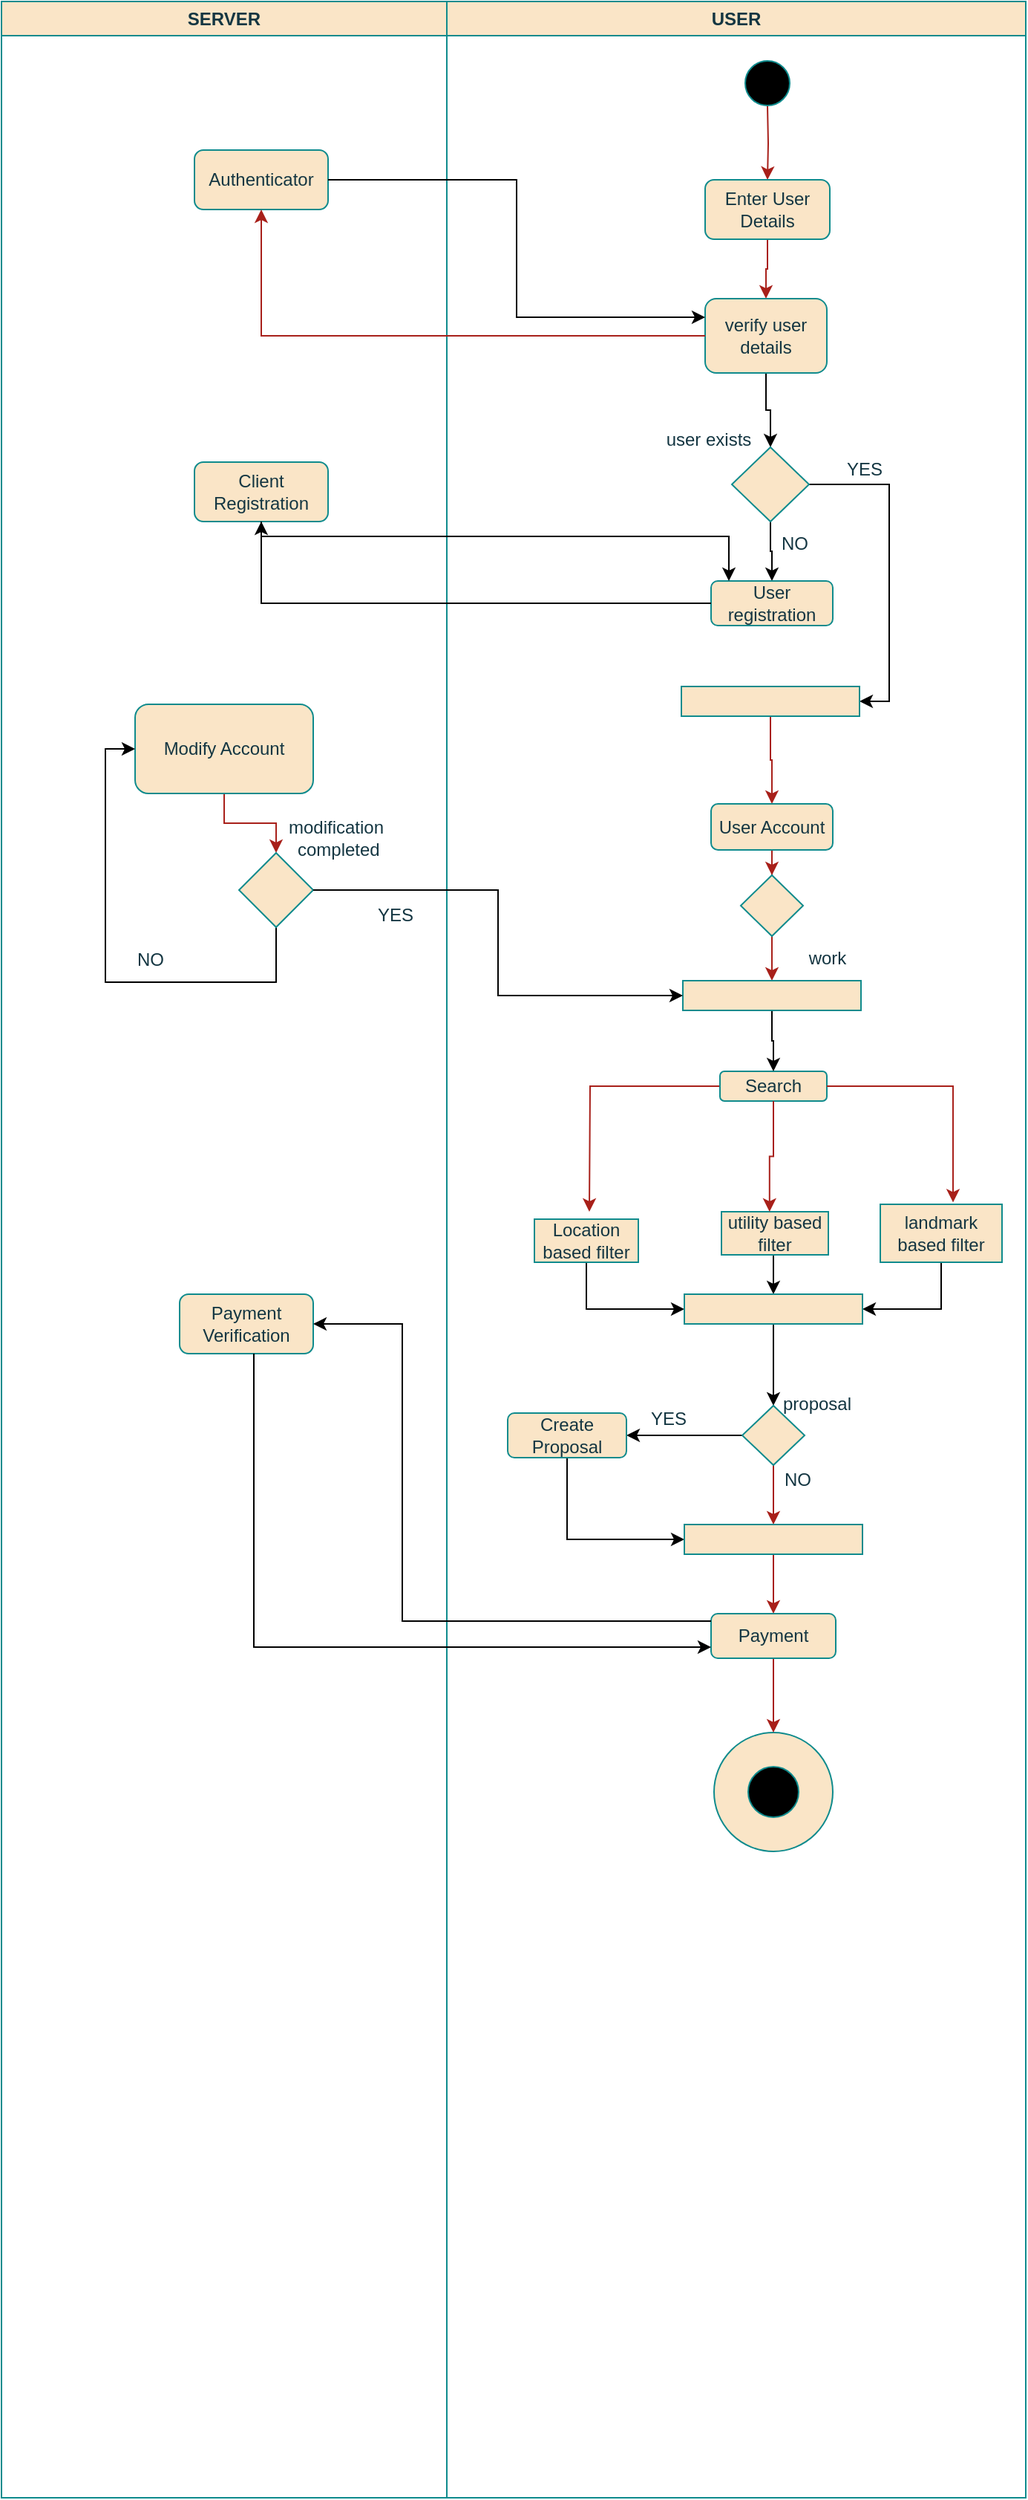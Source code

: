 <mxfile version="24.0.0" type="github">
  <diagram id="prtHgNgQTEPvFCAcTncT" name="Page-1">
    <mxGraphModel dx="2580" dy="1210" grid="1" gridSize="10" guides="1" tooltips="1" connect="1" arrows="1" fold="1" page="1" pageScale="1" pageWidth="827" pageHeight="1169" math="0" shadow="0">
      <root>
        <mxCell id="0" />
        <mxCell id="1" parent="0" />
        <mxCell id="Ph-Yry3BAkA_j3NdTSEP-2" value="USER" style="swimlane;whiteSpace=wrap;html=1;labelBackgroundColor=none;fillColor=#FAE5C7;strokeColor=#0F8B8D;fontColor=#143642;" vertex="1" parent="1">
          <mxGeometry x="370" y="120" width="390" height="1680" as="geometry" />
        </mxCell>
        <mxCell id="Ph-Yry3BAkA_j3NdTSEP-81" value="" style="ellipse;whiteSpace=wrap;html=1;strokeColor=#0F8B8D;align=center;verticalAlign=middle;fontFamily=Helvetica;fontSize=12;fontColor=#143642;fillColor=#FAE5C7;labelBackgroundColor=none;" vertex="1" parent="Ph-Yry3BAkA_j3NdTSEP-2">
          <mxGeometry x="180" y="1165" width="80" height="80" as="geometry" />
        </mxCell>
        <mxCell id="Ph-Yry3BAkA_j3NdTSEP-7" style="edgeStyle=orthogonalEdgeStyle;rounded=0;orthogonalLoop=1;jettySize=auto;html=1;entryX=0.5;entryY=0;entryDx=0;entryDy=0;fontFamily=Helvetica;fontSize=12;fontColor=default;labelBackgroundColor=none;strokeColor=#A8201A;" edge="1" parent="Ph-Yry3BAkA_j3NdTSEP-2" target="Ph-Yry3BAkA_j3NdTSEP-6">
          <mxGeometry relative="1" as="geometry">
            <mxPoint x="216" y="70" as="sourcePoint" />
          </mxGeometry>
        </mxCell>
        <mxCell id="Ph-Yry3BAkA_j3NdTSEP-5" value="" style="ellipse;whiteSpace=wrap;html=1;aspect=fixed;color:black;fillColor=#000000;labelBackgroundColor=none;strokeColor=#0F8B8D;fontColor=#143642;" vertex="1" parent="Ph-Yry3BAkA_j3NdTSEP-2">
          <mxGeometry x="201" y="40" width="30" height="30" as="geometry" />
        </mxCell>
        <mxCell id="Ph-Yry3BAkA_j3NdTSEP-9" style="edgeStyle=orthogonalEdgeStyle;rounded=0;orthogonalLoop=1;jettySize=auto;html=1;exitX=0.5;exitY=1;exitDx=0;exitDy=0;entryX=0.5;entryY=0;entryDx=0;entryDy=0;fontFamily=Helvetica;fontSize=12;fontColor=default;labelBackgroundColor=none;strokeColor=#A8201A;" edge="1" parent="Ph-Yry3BAkA_j3NdTSEP-2" source="Ph-Yry3BAkA_j3NdTSEP-6" target="Ph-Yry3BAkA_j3NdTSEP-8">
          <mxGeometry relative="1" as="geometry" />
        </mxCell>
        <mxCell id="Ph-Yry3BAkA_j3NdTSEP-6" value="Enter User Details" style="rounded=1;whiteSpace=wrap;html=1;strokeColor=#0F8B8D;align=center;verticalAlign=middle;fontFamily=Helvetica;fontSize=12;fontColor=#143642;fillColor=#FAE5C7;labelBackgroundColor=none;" vertex="1" parent="Ph-Yry3BAkA_j3NdTSEP-2">
          <mxGeometry x="174" y="120" width="84" height="40" as="geometry" />
        </mxCell>
        <mxCell id="Ph-Yry3BAkA_j3NdTSEP-85" style="edgeStyle=orthogonalEdgeStyle;rounded=0;orthogonalLoop=1;jettySize=auto;html=1;entryX=0.5;entryY=0;entryDx=0;entryDy=0;" edge="1" parent="Ph-Yry3BAkA_j3NdTSEP-2" source="Ph-Yry3BAkA_j3NdTSEP-8" target="Ph-Yry3BAkA_j3NdTSEP-13">
          <mxGeometry relative="1" as="geometry" />
        </mxCell>
        <mxCell id="Ph-Yry3BAkA_j3NdTSEP-8" value="verify user details" style="rounded=1;whiteSpace=wrap;html=1;strokeColor=#0F8B8D;align=center;verticalAlign=middle;fontFamily=Helvetica;fontSize=12;fontColor=#143642;fillColor=#FAE5C7;labelBackgroundColor=none;" vertex="1" parent="Ph-Yry3BAkA_j3NdTSEP-2">
          <mxGeometry x="174" y="200" width="82" height="50" as="geometry" />
        </mxCell>
        <mxCell id="Ph-Yry3BAkA_j3NdTSEP-99" style="edgeStyle=orthogonalEdgeStyle;rounded=0;orthogonalLoop=1;jettySize=auto;html=1;entryX=0.5;entryY=0;entryDx=0;entryDy=0;" edge="1" parent="Ph-Yry3BAkA_j3NdTSEP-2" source="Ph-Yry3BAkA_j3NdTSEP-13" target="Ph-Yry3BAkA_j3NdTSEP-16">
          <mxGeometry relative="1" as="geometry" />
        </mxCell>
        <mxCell id="Ph-Yry3BAkA_j3NdTSEP-101" style="edgeStyle=orthogonalEdgeStyle;rounded=0;orthogonalLoop=1;jettySize=auto;html=1;entryX=1;entryY=0.5;entryDx=0;entryDy=0;" edge="1" parent="Ph-Yry3BAkA_j3NdTSEP-2" source="Ph-Yry3BAkA_j3NdTSEP-13" target="Ph-Yry3BAkA_j3NdTSEP-21">
          <mxGeometry relative="1" as="geometry">
            <Array as="points">
              <mxPoint x="298" y="325" />
              <mxPoint x="298" y="471" />
            </Array>
          </mxGeometry>
        </mxCell>
        <mxCell id="Ph-Yry3BAkA_j3NdTSEP-13" value="" style="rhombus;whiteSpace=wrap;html=1;strokeColor=#0F8B8D;align=center;verticalAlign=middle;fontFamily=Helvetica;fontSize=12;fontColor=#143642;fillColor=#FAE5C7;labelBackgroundColor=none;" vertex="1" parent="Ph-Yry3BAkA_j3NdTSEP-2">
          <mxGeometry x="192" y="300" width="52" height="50" as="geometry" />
        </mxCell>
        <mxCell id="Ph-Yry3BAkA_j3NdTSEP-16" value="User registration" style="rounded=1;whiteSpace=wrap;html=1;strokeColor=#0F8B8D;align=center;verticalAlign=middle;fontFamily=Helvetica;fontSize=12;fontColor=#143642;fillColor=#FAE5C7;labelBackgroundColor=none;" vertex="1" parent="Ph-Yry3BAkA_j3NdTSEP-2">
          <mxGeometry x="178" y="390" width="82" height="30" as="geometry" />
        </mxCell>
        <mxCell id="Ph-Yry3BAkA_j3NdTSEP-28" style="edgeStyle=orthogonalEdgeStyle;rounded=0;orthogonalLoop=1;jettySize=auto;html=1;entryX=0.5;entryY=0;entryDx=0;entryDy=0;fontFamily=Helvetica;fontSize=12;fontColor=default;labelBackgroundColor=none;strokeColor=#A8201A;" edge="1" parent="Ph-Yry3BAkA_j3NdTSEP-2" source="Ph-Yry3BAkA_j3NdTSEP-21" target="Ph-Yry3BAkA_j3NdTSEP-27">
          <mxGeometry relative="1" as="geometry" />
        </mxCell>
        <mxCell id="Ph-Yry3BAkA_j3NdTSEP-21" value="" style="rounded=0;whiteSpace=wrap;html=1;strokeColor=#0F8B8D;align=center;verticalAlign=middle;fontFamily=Helvetica;fontSize=12;fontColor=#143642;fillColor=#FAE5C7;labelBackgroundColor=none;" vertex="1" parent="Ph-Yry3BAkA_j3NdTSEP-2">
          <mxGeometry x="158" y="461" width="120" height="20" as="geometry" />
        </mxCell>
        <mxCell id="Ph-Yry3BAkA_j3NdTSEP-24" value="&lt;div&gt;user exists&lt;/div&gt;" style="text;html=1;align=center;verticalAlign=middle;resizable=0;points=[];autosize=1;strokeColor=none;fillColor=none;fontFamily=Helvetica;fontSize=12;fontColor=#143642;labelBackgroundColor=none;" vertex="1" parent="Ph-Yry3BAkA_j3NdTSEP-2">
          <mxGeometry x="136" y="280" width="80" height="30" as="geometry" />
        </mxCell>
        <mxCell id="Ph-Yry3BAkA_j3NdTSEP-30" value="" style="edgeStyle=orthogonalEdgeStyle;rounded=0;orthogonalLoop=1;jettySize=auto;html=1;fontFamily=Helvetica;fontSize=12;fontColor=default;entryX=0.5;entryY=0;entryDx=0;entryDy=0;labelBackgroundColor=none;strokeColor=#A8201A;" edge="1" parent="Ph-Yry3BAkA_j3NdTSEP-2" source="Ph-Yry3BAkA_j3NdTSEP-27" target="Ph-Yry3BAkA_j3NdTSEP-31">
          <mxGeometry relative="1" as="geometry">
            <mxPoint x="218" y="641" as="targetPoint" />
          </mxGeometry>
        </mxCell>
        <mxCell id="Ph-Yry3BAkA_j3NdTSEP-27" value="User Account" style="rounded=1;whiteSpace=wrap;html=1;strokeColor=#0F8B8D;align=center;verticalAlign=middle;fontFamily=Helvetica;fontSize=12;fontColor=#143642;fillColor=#FAE5C7;labelBackgroundColor=none;" vertex="1" parent="Ph-Yry3BAkA_j3NdTSEP-2">
          <mxGeometry x="178" y="540" width="82" height="31" as="geometry" />
        </mxCell>
        <mxCell id="Ph-Yry3BAkA_j3NdTSEP-47" style="edgeStyle=orthogonalEdgeStyle;rounded=0;orthogonalLoop=1;jettySize=auto;html=1;entryX=0.5;entryY=0;entryDx=0;entryDy=0;fontFamily=Helvetica;fontSize=12;fontColor=default;labelBackgroundColor=none;strokeColor=#A8201A;" edge="1" parent="Ph-Yry3BAkA_j3NdTSEP-2" source="Ph-Yry3BAkA_j3NdTSEP-31" target="Ph-Yry3BAkA_j3NdTSEP-43">
          <mxGeometry relative="1" as="geometry" />
        </mxCell>
        <mxCell id="Ph-Yry3BAkA_j3NdTSEP-31" value="" style="rhombus;whiteSpace=wrap;html=1;strokeColor=#0F8B8D;align=center;verticalAlign=middle;fontFamily=Helvetica;fontSize=12;fontColor=#143642;fillColor=#FAE5C7;labelBackgroundColor=none;" vertex="1" parent="Ph-Yry3BAkA_j3NdTSEP-2">
          <mxGeometry x="198" y="588" width="42" height="41" as="geometry" />
        </mxCell>
        <mxCell id="Ph-Yry3BAkA_j3NdTSEP-32" value="work" style="text;html=1;align=center;verticalAlign=middle;resizable=0;points=[];autosize=1;strokeColor=none;fillColor=none;fontFamily=Helvetica;fontSize=12;fontColor=#143642;labelBackgroundColor=none;" vertex="1" parent="Ph-Yry3BAkA_j3NdTSEP-2">
          <mxGeometry x="231" y="629" width="50" height="30" as="geometry" />
        </mxCell>
        <mxCell id="Ph-Yry3BAkA_j3NdTSEP-25" value="NO" style="text;html=1;align=center;verticalAlign=middle;resizable=0;points=[];autosize=1;strokeColor=none;fillColor=none;fontFamily=Helvetica;fontSize=12;fontColor=#143642;labelBackgroundColor=none;" vertex="1" parent="Ph-Yry3BAkA_j3NdTSEP-2">
          <mxGeometry x="214" y="350" width="40" height="30" as="geometry" />
        </mxCell>
        <mxCell id="Ph-Yry3BAkA_j3NdTSEP-26" value="YES" style="text;html=1;align=center;verticalAlign=middle;resizable=0;points=[];autosize=1;strokeColor=none;fillColor=none;fontFamily=Helvetica;fontSize=12;fontColor=#143642;labelBackgroundColor=none;" vertex="1" parent="Ph-Yry3BAkA_j3NdTSEP-2">
          <mxGeometry x="256" y="300" width="50" height="30" as="geometry" />
        </mxCell>
        <mxCell id="Ph-Yry3BAkA_j3NdTSEP-56" style="edgeStyle=orthogonalEdgeStyle;rounded=0;orthogonalLoop=1;jettySize=auto;html=1;entryX=0.5;entryY=0;entryDx=0;entryDy=0;fontFamily=Helvetica;fontSize=12;fontColor=default;labelBackgroundColor=none;strokeColor=#A8201A;" edge="1" parent="Ph-Yry3BAkA_j3NdTSEP-2" source="Ph-Yry3BAkA_j3NdTSEP-40">
          <mxGeometry relative="1" as="geometry">
            <mxPoint x="96" y="814.5" as="targetPoint" />
          </mxGeometry>
        </mxCell>
        <mxCell id="Ph-Yry3BAkA_j3NdTSEP-40" value="&lt;div&gt;Search&lt;/div&gt;" style="rounded=1;whiteSpace=wrap;html=1;strokeColor=#0F8B8D;align=center;verticalAlign=middle;fontFamily=Helvetica;fontSize=12;fontColor=#143642;fillColor=#FAE5C7;labelBackgroundColor=none;" vertex="1" parent="Ph-Yry3BAkA_j3NdTSEP-2">
          <mxGeometry x="184" y="720" width="72" height="20" as="geometry" />
        </mxCell>
        <mxCell id="Ph-Yry3BAkA_j3NdTSEP-96" style="edgeStyle=orthogonalEdgeStyle;rounded=0;orthogonalLoop=1;jettySize=auto;html=1;entryX=0.5;entryY=0;entryDx=0;entryDy=0;" edge="1" parent="Ph-Yry3BAkA_j3NdTSEP-2" source="Ph-Yry3BAkA_j3NdTSEP-43" target="Ph-Yry3BAkA_j3NdTSEP-40">
          <mxGeometry relative="1" as="geometry" />
        </mxCell>
        <mxCell id="Ph-Yry3BAkA_j3NdTSEP-43" value="" style="rounded=0;whiteSpace=wrap;html=1;strokeColor=#0F8B8D;align=center;verticalAlign=middle;fontFamily=Helvetica;fontSize=12;fontColor=#143642;fillColor=#FAE5C7;labelBackgroundColor=none;" vertex="1" parent="Ph-Yry3BAkA_j3NdTSEP-2">
          <mxGeometry x="159" y="659" width="120" height="20" as="geometry" />
        </mxCell>
        <mxCell id="Ph-Yry3BAkA_j3NdTSEP-89" style="edgeStyle=orthogonalEdgeStyle;rounded=0;orthogonalLoop=1;jettySize=auto;html=1;entryX=0;entryY=0.5;entryDx=0;entryDy=0;" edge="1" parent="Ph-Yry3BAkA_j3NdTSEP-2" source="Ph-Yry3BAkA_j3NdTSEP-53" target="Ph-Yry3BAkA_j3NdTSEP-59">
          <mxGeometry relative="1" as="geometry">
            <Array as="points">
              <mxPoint x="94" y="880" />
            </Array>
          </mxGeometry>
        </mxCell>
        <mxCell id="Ph-Yry3BAkA_j3NdTSEP-53" value="Location based filter" style="whiteSpace=wrap;html=1;strokeColor=#0F8B8D;align=center;verticalAlign=middle;fontFamily=Helvetica;fontSize=12;fontColor=#143642;fillColor=#FAE5C7;labelBackgroundColor=none;" vertex="1" parent="Ph-Yry3BAkA_j3NdTSEP-2">
          <mxGeometry x="59" y="819.5" width="70" height="29" as="geometry" />
        </mxCell>
        <mxCell id="Ph-Yry3BAkA_j3NdTSEP-88" style="edgeStyle=orthogonalEdgeStyle;rounded=0;orthogonalLoop=1;jettySize=auto;html=1;exitX=0.5;exitY=1;exitDx=0;exitDy=0;entryX=1;entryY=0.5;entryDx=0;entryDy=0;" edge="1" parent="Ph-Yry3BAkA_j3NdTSEP-2" source="Ph-Yry3BAkA_j3NdTSEP-54" target="Ph-Yry3BAkA_j3NdTSEP-59">
          <mxGeometry relative="1" as="geometry" />
        </mxCell>
        <mxCell id="Ph-Yry3BAkA_j3NdTSEP-54" value="landmark based filter" style="whiteSpace=wrap;html=1;strokeColor=#0F8B8D;align=center;verticalAlign=middle;fontFamily=Helvetica;fontSize=12;fontColor=#143642;fillColor=#FAE5C7;labelBackgroundColor=none;" vertex="1" parent="Ph-Yry3BAkA_j3NdTSEP-2">
          <mxGeometry x="292" y="809.5" width="82" height="39" as="geometry" />
        </mxCell>
        <mxCell id="Ph-Yry3BAkA_j3NdTSEP-87" style="edgeStyle=orthogonalEdgeStyle;rounded=0;orthogonalLoop=1;jettySize=auto;html=1;exitX=0.5;exitY=1;exitDx=0;exitDy=0;entryX=0.5;entryY=0;entryDx=0;entryDy=0;" edge="1" parent="Ph-Yry3BAkA_j3NdTSEP-2" source="Ph-Yry3BAkA_j3NdTSEP-55" target="Ph-Yry3BAkA_j3NdTSEP-59">
          <mxGeometry relative="1" as="geometry" />
        </mxCell>
        <mxCell id="Ph-Yry3BAkA_j3NdTSEP-55" value="utility based filter" style="whiteSpace=wrap;html=1;strokeColor=#0F8B8D;align=center;verticalAlign=middle;fontFamily=Helvetica;fontSize=12;fontColor=#143642;fillColor=#FAE5C7;labelBackgroundColor=none;" vertex="1" parent="Ph-Yry3BAkA_j3NdTSEP-2">
          <mxGeometry x="185" y="814.5" width="72" height="29" as="geometry" />
        </mxCell>
        <mxCell id="Ph-Yry3BAkA_j3NdTSEP-57" style="edgeStyle=orthogonalEdgeStyle;rounded=0;orthogonalLoop=1;jettySize=auto;html=1;entryX=0.45;entryY=0;entryDx=0;entryDy=0;entryPerimeter=0;fontFamily=Helvetica;fontSize=12;fontColor=default;labelBackgroundColor=none;strokeColor=#A8201A;" edge="1" parent="Ph-Yry3BAkA_j3NdTSEP-2" source="Ph-Yry3BAkA_j3NdTSEP-40" target="Ph-Yry3BAkA_j3NdTSEP-55">
          <mxGeometry relative="1" as="geometry" />
        </mxCell>
        <mxCell id="Ph-Yry3BAkA_j3NdTSEP-58" style="edgeStyle=orthogonalEdgeStyle;rounded=0;orthogonalLoop=1;jettySize=auto;html=1;entryX=0.592;entryY=-0.033;entryDx=0;entryDy=0;entryPerimeter=0;fontFamily=Helvetica;fontSize=12;fontColor=default;labelBackgroundColor=none;strokeColor=#A8201A;" edge="1" parent="Ph-Yry3BAkA_j3NdTSEP-2" source="Ph-Yry3BAkA_j3NdTSEP-40" target="Ph-Yry3BAkA_j3NdTSEP-54">
          <mxGeometry relative="1" as="geometry">
            <Array as="points">
              <mxPoint x="341" y="730" />
              <mxPoint x="341" y="808" />
            </Array>
          </mxGeometry>
        </mxCell>
        <mxCell id="Ph-Yry3BAkA_j3NdTSEP-92" style="edgeStyle=orthogonalEdgeStyle;rounded=0;orthogonalLoop=1;jettySize=auto;html=1;entryX=0.5;entryY=0;entryDx=0;entryDy=0;" edge="1" parent="Ph-Yry3BAkA_j3NdTSEP-2" source="Ph-Yry3BAkA_j3NdTSEP-59" target="Ph-Yry3BAkA_j3NdTSEP-63">
          <mxGeometry relative="1" as="geometry" />
        </mxCell>
        <mxCell id="Ph-Yry3BAkA_j3NdTSEP-59" value="" style="rounded=0;whiteSpace=wrap;html=1;strokeColor=#0F8B8D;align=center;verticalAlign=middle;fontFamily=Helvetica;fontSize=12;fontColor=#143642;fillColor=#FAE5C7;labelBackgroundColor=none;" vertex="1" parent="Ph-Yry3BAkA_j3NdTSEP-2">
          <mxGeometry x="160" y="870" width="120" height="20" as="geometry" />
        </mxCell>
        <mxCell id="Ph-Yry3BAkA_j3NdTSEP-69" style="edgeStyle=orthogonalEdgeStyle;rounded=0;orthogonalLoop=1;jettySize=auto;html=1;entryX=0.5;entryY=0;entryDx=0;entryDy=0;fontFamily=Helvetica;fontSize=12;fontColor=default;labelBackgroundColor=none;strokeColor=#A8201A;" edge="1" parent="Ph-Yry3BAkA_j3NdTSEP-2" source="Ph-Yry3BAkA_j3NdTSEP-63" target="Ph-Yry3BAkA_j3NdTSEP-68">
          <mxGeometry relative="1" as="geometry" />
        </mxCell>
        <mxCell id="Ph-Yry3BAkA_j3NdTSEP-90" style="edgeStyle=orthogonalEdgeStyle;rounded=0;orthogonalLoop=1;jettySize=auto;html=1;entryX=1;entryY=0.5;entryDx=0;entryDy=0;" edge="1" parent="Ph-Yry3BAkA_j3NdTSEP-2" source="Ph-Yry3BAkA_j3NdTSEP-63">
          <mxGeometry relative="1" as="geometry">
            <mxPoint x="121" y="965.0" as="targetPoint" />
          </mxGeometry>
        </mxCell>
        <mxCell id="Ph-Yry3BAkA_j3NdTSEP-63" value="" style="rhombus;whiteSpace=wrap;html=1;strokeColor=#0F8B8D;align=center;verticalAlign=middle;fontFamily=Helvetica;fontSize=12;fontColor=#143642;fillColor=#FAE5C7;labelBackgroundColor=none;" vertex="1" parent="Ph-Yry3BAkA_j3NdTSEP-2">
          <mxGeometry x="199" y="945" width="42" height="40" as="geometry" />
        </mxCell>
        <mxCell id="Ph-Yry3BAkA_j3NdTSEP-93" style="edgeStyle=orthogonalEdgeStyle;rounded=0;orthogonalLoop=1;jettySize=auto;html=1;entryX=0;entryY=0.5;entryDx=0;entryDy=0;" edge="1" parent="Ph-Yry3BAkA_j3NdTSEP-2" source="Ph-Yry3BAkA_j3NdTSEP-66" target="Ph-Yry3BAkA_j3NdTSEP-68">
          <mxGeometry relative="1" as="geometry">
            <Array as="points">
              <mxPoint x="81" y="1035" />
            </Array>
          </mxGeometry>
        </mxCell>
        <mxCell id="Ph-Yry3BAkA_j3NdTSEP-66" value="Create Proposal" style="rounded=1;whiteSpace=wrap;html=1;strokeColor=#0F8B8D;align=center;verticalAlign=middle;fontFamily=Helvetica;fontSize=12;fontColor=#143642;fillColor=#FAE5C7;labelBackgroundColor=none;" vertex="1" parent="Ph-Yry3BAkA_j3NdTSEP-2">
          <mxGeometry x="41" y="950" width="80" height="30" as="geometry" />
        </mxCell>
        <mxCell id="Ph-Yry3BAkA_j3NdTSEP-74" style="edgeStyle=orthogonalEdgeStyle;rounded=0;orthogonalLoop=1;jettySize=auto;html=1;entryX=0.5;entryY=0;entryDx=0;entryDy=0;fontFamily=Helvetica;fontSize=12;fontColor=default;labelBackgroundColor=none;strokeColor=#A8201A;" edge="1" parent="Ph-Yry3BAkA_j3NdTSEP-2" source="Ph-Yry3BAkA_j3NdTSEP-68" target="Ph-Yry3BAkA_j3NdTSEP-73">
          <mxGeometry relative="1" as="geometry" />
        </mxCell>
        <mxCell id="Ph-Yry3BAkA_j3NdTSEP-68" value="" style="rounded=0;whiteSpace=wrap;html=1;strokeColor=#0F8B8D;align=center;verticalAlign=middle;fontFamily=Helvetica;fontSize=12;fontColor=#143642;fillColor=#FAE5C7;labelBackgroundColor=none;" vertex="1" parent="Ph-Yry3BAkA_j3NdTSEP-2">
          <mxGeometry x="160" y="1025" width="120" height="20" as="geometry" />
        </mxCell>
        <mxCell id="Ph-Yry3BAkA_j3NdTSEP-82" style="edgeStyle=orthogonalEdgeStyle;rounded=0;orthogonalLoop=1;jettySize=auto;html=1;entryX=0.5;entryY=0;entryDx=0;entryDy=0;fontFamily=Helvetica;fontSize=12;fontColor=default;labelBackgroundColor=none;strokeColor=#A8201A;" edge="1" parent="Ph-Yry3BAkA_j3NdTSEP-2" source="Ph-Yry3BAkA_j3NdTSEP-73" target="Ph-Yry3BAkA_j3NdTSEP-81">
          <mxGeometry relative="1" as="geometry" />
        </mxCell>
        <mxCell id="Ph-Yry3BAkA_j3NdTSEP-73" value="Payment" style="rounded=1;whiteSpace=wrap;html=1;strokeColor=#0F8B8D;align=center;verticalAlign=middle;fontFamily=Helvetica;fontSize=12;fontColor=#143642;fillColor=#FAE5C7;labelBackgroundColor=none;" vertex="1" parent="Ph-Yry3BAkA_j3NdTSEP-2">
          <mxGeometry x="178" y="1085" width="84" height="30" as="geometry" />
        </mxCell>
        <mxCell id="Ph-Yry3BAkA_j3NdTSEP-79" value="" style="ellipse;whiteSpace=wrap;html=1;aspect=fixed;strokeColor=#0F8B8D;align=center;verticalAlign=middle;fontFamily=Helvetica;fontSize=12;fontColor=#143642;fillColor=#000000;labelBackgroundColor=none;" vertex="1" parent="Ph-Yry3BAkA_j3NdTSEP-2">
          <mxGeometry x="203" y="1188" width="34" height="34" as="geometry" />
        </mxCell>
        <mxCell id="Ph-Yry3BAkA_j3NdTSEP-71" value="YES" style="text;html=1;align=center;verticalAlign=middle;resizable=0;points=[];autosize=1;strokeColor=none;fillColor=none;fontFamily=Helvetica;fontSize=12;fontColor=#143642;labelBackgroundColor=none;" vertex="1" parent="Ph-Yry3BAkA_j3NdTSEP-2">
          <mxGeometry x="124" y="939" width="50" height="30" as="geometry" />
        </mxCell>
        <mxCell id="Ph-Yry3BAkA_j3NdTSEP-72" value="NO" style="text;html=1;align=center;verticalAlign=middle;resizable=0;points=[];autosize=1;strokeColor=none;fillColor=none;fontFamily=Helvetica;fontSize=12;fontColor=#143642;labelBackgroundColor=none;" vertex="1" parent="Ph-Yry3BAkA_j3NdTSEP-2">
          <mxGeometry x="216" y="980" width="40" height="30" as="geometry" />
        </mxCell>
        <mxCell id="Ph-Yry3BAkA_j3NdTSEP-65" value="proposal" style="text;html=1;align=center;verticalAlign=middle;resizable=0;points=[];autosize=1;strokeColor=none;fillColor=none;fontFamily=Helvetica;fontSize=12;fontColor=#143642;labelBackgroundColor=none;" vertex="1" parent="Ph-Yry3BAkA_j3NdTSEP-2">
          <mxGeometry x="214" y="929" width="70" height="30" as="geometry" />
        </mxCell>
        <mxCell id="Ph-Yry3BAkA_j3NdTSEP-3" value="SERVER" style="swimlane;whiteSpace=wrap;html=1;labelBackgroundColor=none;fillColor=#FAE5C7;strokeColor=#0F8B8D;fontColor=#143642;" vertex="1" parent="1">
          <mxGeometry x="70" y="120" width="300" height="1680" as="geometry" />
        </mxCell>
        <mxCell id="Ph-Yry3BAkA_j3NdTSEP-10" value="Authenticator" style="rounded=1;whiteSpace=wrap;html=1;strokeColor=#0F8B8D;align=center;verticalAlign=middle;fontFamily=Helvetica;fontSize=12;fontColor=#143642;fillColor=#FAE5C7;labelBackgroundColor=none;" vertex="1" parent="Ph-Yry3BAkA_j3NdTSEP-3">
          <mxGeometry x="130" y="100" width="90" height="40" as="geometry" />
        </mxCell>
        <mxCell id="Ph-Yry3BAkA_j3NdTSEP-18" value="Client Registration" style="rounded=1;whiteSpace=wrap;html=1;strokeColor=#0F8B8D;align=center;verticalAlign=middle;fontFamily=Helvetica;fontSize=12;fontColor=#143642;fillColor=#FAE5C7;labelBackgroundColor=none;" vertex="1" parent="Ph-Yry3BAkA_j3NdTSEP-3">
          <mxGeometry x="130" y="310" width="90" height="40" as="geometry" />
        </mxCell>
        <mxCell id="Ph-Yry3BAkA_j3NdTSEP-39" style="edgeStyle=orthogonalEdgeStyle;rounded=0;orthogonalLoop=1;jettySize=auto;html=1;entryX=0.5;entryY=0;entryDx=0;entryDy=0;fontFamily=Helvetica;fontSize=12;fontColor=default;labelBackgroundColor=none;strokeColor=#A8201A;" edge="1" parent="Ph-Yry3BAkA_j3NdTSEP-3" source="Ph-Yry3BAkA_j3NdTSEP-33" target="Ph-Yry3BAkA_j3NdTSEP-35">
          <mxGeometry relative="1" as="geometry" />
        </mxCell>
        <mxCell id="Ph-Yry3BAkA_j3NdTSEP-33" value="Modify Account" style="rounded=1;whiteSpace=wrap;html=1;strokeColor=#0F8B8D;align=center;verticalAlign=middle;fontFamily=Helvetica;fontSize=12;fontColor=#143642;fillColor=#FAE5C7;labelBackgroundColor=none;" vertex="1" parent="Ph-Yry3BAkA_j3NdTSEP-3">
          <mxGeometry x="90" y="473" width="120" height="60" as="geometry" />
        </mxCell>
        <mxCell id="Ph-Yry3BAkA_j3NdTSEP-98" style="edgeStyle=orthogonalEdgeStyle;rounded=0;orthogonalLoop=1;jettySize=auto;html=1;entryX=0;entryY=0.5;entryDx=0;entryDy=0;" edge="1" parent="Ph-Yry3BAkA_j3NdTSEP-3" source="Ph-Yry3BAkA_j3NdTSEP-35" target="Ph-Yry3BAkA_j3NdTSEP-33">
          <mxGeometry relative="1" as="geometry">
            <Array as="points">
              <mxPoint x="185" y="660" />
              <mxPoint x="70" y="660" />
              <mxPoint x="70" y="503" />
            </Array>
          </mxGeometry>
        </mxCell>
        <mxCell id="Ph-Yry3BAkA_j3NdTSEP-35" value="" style="rhombus;whiteSpace=wrap;html=1;strokeColor=#0F8B8D;align=center;verticalAlign=middle;fontFamily=Helvetica;fontSize=12;fontColor=#143642;fillColor=#FAE5C7;labelBackgroundColor=none;" vertex="1" parent="Ph-Yry3BAkA_j3NdTSEP-3">
          <mxGeometry x="160" y="573" width="50" height="50" as="geometry" />
        </mxCell>
        <mxCell id="Ph-Yry3BAkA_j3NdTSEP-36" value="&lt;div&gt;modification&lt;/div&gt;&lt;div&gt;&amp;nbsp;completed&lt;/div&gt;" style="text;html=1;align=center;verticalAlign=middle;resizable=0;points=[];autosize=1;strokeColor=none;fillColor=none;fontFamily=Helvetica;fontSize=12;fontColor=#143642;labelBackgroundColor=none;" vertex="1" parent="Ph-Yry3BAkA_j3NdTSEP-3">
          <mxGeometry x="180" y="543" width="90" height="40" as="geometry" />
        </mxCell>
        <mxCell id="Ph-Yry3BAkA_j3NdTSEP-75" value="Payment Verification" style="rounded=1;whiteSpace=wrap;html=1;strokeColor=#0F8B8D;align=center;verticalAlign=middle;fontFamily=Helvetica;fontSize=12;fontColor=#143642;fillColor=#FAE5C7;labelBackgroundColor=none;" vertex="1" parent="Ph-Yry3BAkA_j3NdTSEP-3">
          <mxGeometry x="120" y="870" width="90" height="40" as="geometry" />
        </mxCell>
        <mxCell id="Ph-Yry3BAkA_j3NdTSEP-42" value="NO" style="text;html=1;align=center;verticalAlign=middle;resizable=0;points=[];autosize=1;strokeColor=none;fillColor=none;fontFamily=Helvetica;fontSize=12;fontColor=#143642;labelBackgroundColor=none;" vertex="1" parent="Ph-Yry3BAkA_j3NdTSEP-3">
          <mxGeometry x="80" y="630" width="40" height="30" as="geometry" />
        </mxCell>
        <mxCell id="Ph-Yry3BAkA_j3NdTSEP-49" value="YES" style="text;html=1;align=center;verticalAlign=middle;resizable=0;points=[];autosize=1;strokeColor=none;fillColor=none;fontFamily=Helvetica;fontSize=12;fontColor=#143642;labelBackgroundColor=none;" vertex="1" parent="Ph-Yry3BAkA_j3NdTSEP-3">
          <mxGeometry x="240" y="600" width="50" height="30" as="geometry" />
        </mxCell>
        <mxCell id="Ph-Yry3BAkA_j3NdTSEP-11" style="edgeStyle=orthogonalEdgeStyle;rounded=0;orthogonalLoop=1;jettySize=auto;html=1;entryX=0.5;entryY=1;entryDx=0;entryDy=0;fontFamily=Helvetica;fontSize=12;fontColor=default;labelBackgroundColor=none;strokeColor=#A8201A;" edge="1" parent="1" source="Ph-Yry3BAkA_j3NdTSEP-8" target="Ph-Yry3BAkA_j3NdTSEP-10">
          <mxGeometry relative="1" as="geometry" />
        </mxCell>
        <mxCell id="Ph-Yry3BAkA_j3NdTSEP-84" style="edgeStyle=orthogonalEdgeStyle;rounded=0;orthogonalLoop=1;jettySize=auto;html=1;entryX=0;entryY=0.25;entryDx=0;entryDy=0;" edge="1" parent="1" source="Ph-Yry3BAkA_j3NdTSEP-10" target="Ph-Yry3BAkA_j3NdTSEP-8">
          <mxGeometry relative="1" as="geometry" />
        </mxCell>
        <mxCell id="Ph-Yry3BAkA_j3NdTSEP-94" style="edgeStyle=orthogonalEdgeStyle;rounded=0;orthogonalLoop=1;jettySize=auto;html=1;entryX=1;entryY=0.5;entryDx=0;entryDy=0;" edge="1" parent="1" source="Ph-Yry3BAkA_j3NdTSEP-73" target="Ph-Yry3BAkA_j3NdTSEP-75">
          <mxGeometry relative="1" as="geometry">
            <Array as="points">
              <mxPoint x="340" y="1210" />
              <mxPoint x="340" y="1010" />
            </Array>
          </mxGeometry>
        </mxCell>
        <mxCell id="Ph-Yry3BAkA_j3NdTSEP-95" style="edgeStyle=orthogonalEdgeStyle;rounded=0;orthogonalLoop=1;jettySize=auto;html=1;entryX=0;entryY=0.75;entryDx=0;entryDy=0;" edge="1" parent="1" source="Ph-Yry3BAkA_j3NdTSEP-75" target="Ph-Yry3BAkA_j3NdTSEP-73">
          <mxGeometry relative="1" as="geometry">
            <Array as="points">
              <mxPoint x="240" y="1228" />
            </Array>
          </mxGeometry>
        </mxCell>
        <mxCell id="Ph-Yry3BAkA_j3NdTSEP-97" style="edgeStyle=orthogonalEdgeStyle;rounded=0;orthogonalLoop=1;jettySize=auto;html=1;entryX=0;entryY=0.5;entryDx=0;entryDy=0;" edge="1" parent="1" source="Ph-Yry3BAkA_j3NdTSEP-35" target="Ph-Yry3BAkA_j3NdTSEP-43">
          <mxGeometry relative="1" as="geometry" />
        </mxCell>
        <mxCell id="Ph-Yry3BAkA_j3NdTSEP-102" style="edgeStyle=orthogonalEdgeStyle;rounded=0;orthogonalLoop=1;jettySize=auto;html=1;entryX=0.5;entryY=1;entryDx=0;entryDy=0;" edge="1" parent="1" source="Ph-Yry3BAkA_j3NdTSEP-16" target="Ph-Yry3BAkA_j3NdTSEP-18">
          <mxGeometry relative="1" as="geometry" />
        </mxCell>
        <mxCell id="Ph-Yry3BAkA_j3NdTSEP-103" style="edgeStyle=orthogonalEdgeStyle;rounded=0;orthogonalLoop=1;jettySize=auto;html=1;" edge="1" parent="1" source="Ph-Yry3BAkA_j3NdTSEP-18" target="Ph-Yry3BAkA_j3NdTSEP-16">
          <mxGeometry relative="1" as="geometry">
            <Array as="points">
              <mxPoint x="245" y="480" />
              <mxPoint x="560" y="480" />
            </Array>
          </mxGeometry>
        </mxCell>
      </root>
    </mxGraphModel>
  </diagram>
</mxfile>
